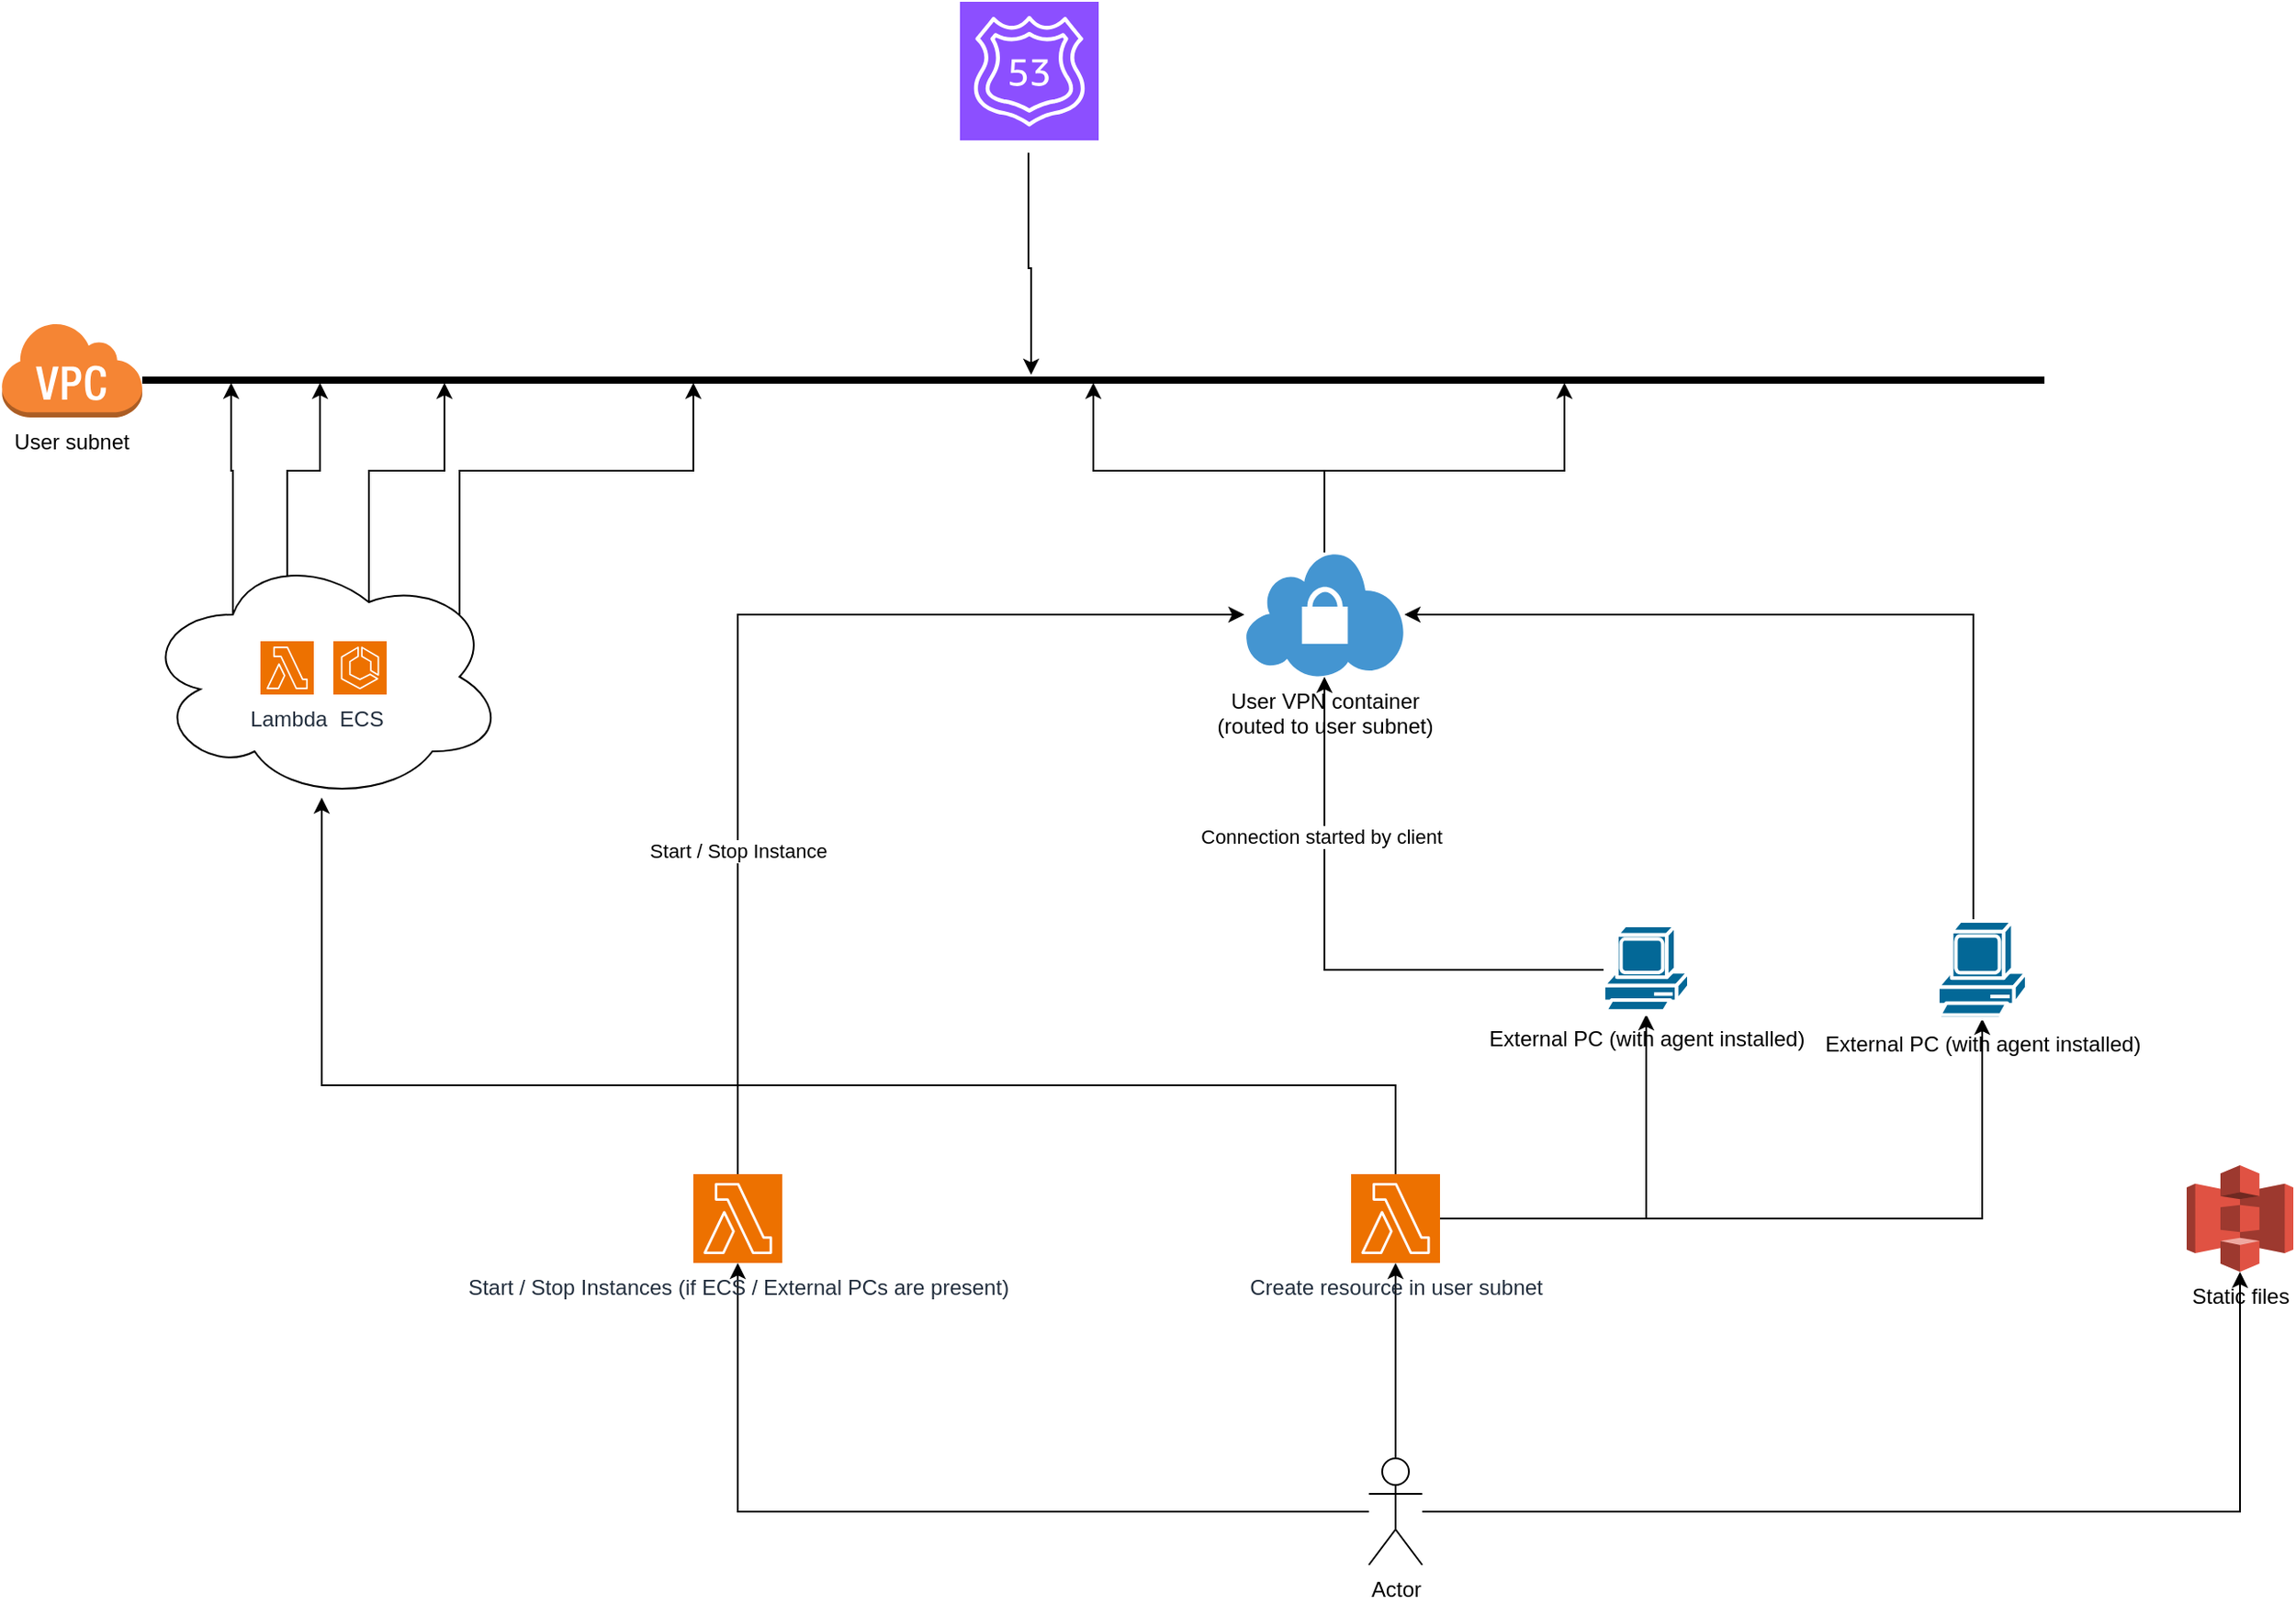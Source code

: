 <mxfile version="22.1.3" type="device">
  <diagram name="Pagina-1" id="v59aUNjNT8_l-Xgh7eBR">
    <mxGraphModel dx="2261" dy="1959" grid="1" gridSize="10" guides="1" tooltips="1" connect="1" arrows="1" fold="1" page="1" pageScale="1" pageWidth="827" pageHeight="1169" math="0" shadow="0">
      <root>
        <mxCell id="0" />
        <mxCell id="1" parent="0" />
        <mxCell id="uJOny6Sq6Ekg-Lk2o-DT-3" style="edgeStyle=orthogonalEdgeStyle;rounded=0;orthogonalLoop=1;jettySize=auto;html=1;" parent="1" source="uJOny6Sq6Ekg-Lk2o-DT-1" target="uJOny6Sq6Ekg-Lk2o-DT-2" edge="1">
          <mxGeometry relative="1" as="geometry" />
        </mxCell>
        <mxCell id="uJOny6Sq6Ekg-Lk2o-DT-5" style="edgeStyle=orthogonalEdgeStyle;rounded=0;orthogonalLoop=1;jettySize=auto;html=1;" parent="1" source="uJOny6Sq6Ekg-Lk2o-DT-1" target="uJOny6Sq6Ekg-Lk2o-DT-4" edge="1">
          <mxGeometry relative="1" as="geometry" />
        </mxCell>
        <mxCell id="uJOny6Sq6Ekg-Lk2o-DT-13" style="edgeStyle=orthogonalEdgeStyle;rounded=0;orthogonalLoop=1;jettySize=auto;html=1;" parent="1" source="uJOny6Sq6Ekg-Lk2o-DT-1" target="uJOny6Sq6Ekg-Lk2o-DT-12" edge="1">
          <mxGeometry relative="1" as="geometry" />
        </mxCell>
        <mxCell id="uJOny6Sq6Ekg-Lk2o-DT-1" value="Actor" style="shape=umlActor;verticalLabelPosition=bottom;verticalAlign=top;html=1;outlineConnect=0;" parent="1" vertex="1">
          <mxGeometry x="580" y="540" width="30" height="60" as="geometry" />
        </mxCell>
        <mxCell id="uJOny6Sq6Ekg-Lk2o-DT-11" style="edgeStyle=orthogonalEdgeStyle;rounded=0;orthogonalLoop=1;jettySize=auto;html=1;" parent="1" source="uJOny6Sq6Ekg-Lk2o-DT-2" target="uJOny6Sq6Ekg-Lk2o-DT-10" edge="1">
          <mxGeometry relative="1" as="geometry" />
        </mxCell>
        <mxCell id="uJOny6Sq6Ekg-Lk2o-DT-16" style="edgeStyle=orthogonalEdgeStyle;rounded=0;orthogonalLoop=1;jettySize=auto;html=1;" parent="1" source="uJOny6Sq6Ekg-Lk2o-DT-2" target="uJOny6Sq6Ekg-Lk2o-DT-15" edge="1">
          <mxGeometry relative="1" as="geometry" />
        </mxCell>
        <mxCell id="uJOny6Sq6Ekg-Lk2o-DT-2" value="Create resource in user subnet" style="sketch=0;points=[[0,0,0],[0.25,0,0],[0.5,0,0],[0.75,0,0],[1,0,0],[0,1,0],[0.25,1,0],[0.5,1,0],[0.75,1,0],[1,1,0],[0,0.25,0],[0,0.5,0],[0,0.75,0],[1,0.25,0],[1,0.5,0],[1,0.75,0]];outlineConnect=0;fontColor=#232F3E;fillColor=#ED7100;strokeColor=#ffffff;dashed=0;verticalLabelPosition=bottom;verticalAlign=top;align=center;html=1;fontSize=12;fontStyle=0;aspect=fixed;shape=mxgraph.aws4.resourceIcon;resIcon=mxgraph.aws4.lambda;" parent="1" vertex="1">
          <mxGeometry x="570" y="380" width="50" height="50" as="geometry" />
        </mxCell>
        <mxCell id="uJOny6Sq6Ekg-Lk2o-DT-4" value="Static files" style="outlineConnect=0;dashed=0;verticalLabelPosition=bottom;verticalAlign=top;align=center;html=1;shape=mxgraph.aws3.s3;fillColor=#E05243;gradientColor=none;" parent="1" vertex="1">
          <mxGeometry x="1040" y="375" width="60" height="60" as="geometry" />
        </mxCell>
        <mxCell id="uJOny6Sq6Ekg-Lk2o-DT-24" style="edgeStyle=orthogonalEdgeStyle;rounded=0;orthogonalLoop=1;jettySize=auto;html=1;exitX=0.25;exitY=0.25;exitDx=0;exitDy=0;exitPerimeter=0;" parent="1" source="uJOny6Sq6Ekg-Lk2o-DT-6" target="uJOny6Sq6Ekg-Lk2o-DT-21" edge="1">
          <mxGeometry relative="1" as="geometry">
            <Array as="points">
              <mxPoint x="-59" y="-16" />
              <mxPoint x="-60" y="-16" />
            </Array>
          </mxGeometry>
        </mxCell>
        <mxCell id="uJOny6Sq6Ekg-Lk2o-DT-25" style="edgeStyle=orthogonalEdgeStyle;rounded=0;orthogonalLoop=1;jettySize=auto;html=1;exitX=0.4;exitY=0.1;exitDx=0;exitDy=0;exitPerimeter=0;" parent="1" source="uJOny6Sq6Ekg-Lk2o-DT-6" target="uJOny6Sq6Ekg-Lk2o-DT-21" edge="1">
          <mxGeometry relative="1" as="geometry">
            <Array as="points">
              <mxPoint x="-28" y="-16" />
              <mxPoint x="-10" y="-16" />
            </Array>
          </mxGeometry>
        </mxCell>
        <mxCell id="uJOny6Sq6Ekg-Lk2o-DT-26" style="edgeStyle=orthogonalEdgeStyle;rounded=0;orthogonalLoop=1;jettySize=auto;html=1;exitX=0.625;exitY=0.2;exitDx=0;exitDy=0;exitPerimeter=0;" parent="1" source="uJOny6Sq6Ekg-Lk2o-DT-6" target="uJOny6Sq6Ekg-Lk2o-DT-21" edge="1">
          <mxGeometry relative="1" as="geometry">
            <Array as="points">
              <mxPoint x="18" y="-16" />
              <mxPoint x="60" y="-16" />
            </Array>
          </mxGeometry>
        </mxCell>
        <mxCell id="uJOny6Sq6Ekg-Lk2o-DT-27" style="edgeStyle=orthogonalEdgeStyle;rounded=0;orthogonalLoop=1;jettySize=auto;html=1;exitX=0.875;exitY=0.5;exitDx=0;exitDy=0;exitPerimeter=0;startArrow=none;startFill=0;" parent="1" source="uJOny6Sq6Ekg-Lk2o-DT-6" target="uJOny6Sq6Ekg-Lk2o-DT-21" edge="1">
          <mxGeometry relative="1" as="geometry">
            <Array as="points">
              <mxPoint x="69" y="-16" />
              <mxPoint x="200" y="-16" />
            </Array>
          </mxGeometry>
        </mxCell>
        <mxCell id="uJOny6Sq6Ekg-Lk2o-DT-6" value="" style="ellipse;shape=cloud;whiteSpace=wrap;html=1;" parent="1" vertex="1">
          <mxGeometry x="-110" y="30" width="204" height="140" as="geometry" />
        </mxCell>
        <mxCell id="uJOny6Sq6Ekg-Lk2o-DT-7" value="Lambda" style="sketch=0;points=[[0,0,0],[0.25,0,0],[0.5,0,0],[0.75,0,0],[1,0,0],[0,1,0],[0.25,1,0],[0.5,1,0],[0.75,1,0],[1,1,0],[0,0.25,0],[0,0.5,0],[0,0.75,0],[1,0.25,0],[1,0.5,0],[1,0.75,0]];outlineConnect=0;fontColor=#232F3E;fillColor=#ED7100;strokeColor=#ffffff;dashed=0;verticalLabelPosition=bottom;verticalAlign=top;align=center;html=1;fontSize=12;fontStyle=0;aspect=fixed;shape=mxgraph.aws4.resourceIcon;resIcon=mxgraph.aws4.lambda;" parent="1" vertex="1">
          <mxGeometry x="-43.5" y="80" width="30" height="30" as="geometry" />
        </mxCell>
        <mxCell id="uJOny6Sq6Ekg-Lk2o-DT-8" value="ECS" style="sketch=0;points=[[0,0,0],[0.25,0,0],[0.5,0,0],[0.75,0,0],[1,0,0],[0,1,0],[0.25,1,0],[0.5,1,0],[0.75,1,0],[1,1,0],[0,0.25,0],[0,0.5,0],[0,0.75,0],[1,0.25,0],[1,0.5,0],[1,0.75,0]];outlineConnect=0;fontColor=#232F3E;fillColor=#ED7100;strokeColor=#ffffff;dashed=0;verticalLabelPosition=bottom;verticalAlign=top;align=center;html=1;fontSize=12;fontStyle=0;aspect=fixed;shape=mxgraph.aws4.resourceIcon;resIcon=mxgraph.aws4.ecs;" parent="1" vertex="1">
          <mxGeometry x="-2.5" y="80" width="30" height="30" as="geometry" />
        </mxCell>
        <mxCell id="uJOny6Sq6Ekg-Lk2o-DT-9" style="edgeStyle=orthogonalEdgeStyle;rounded=0;orthogonalLoop=1;jettySize=auto;html=1;entryX=0.495;entryY=0.986;entryDx=0;entryDy=0;entryPerimeter=0;" parent="1" source="uJOny6Sq6Ekg-Lk2o-DT-2" target="uJOny6Sq6Ekg-Lk2o-DT-6" edge="1">
          <mxGeometry relative="1" as="geometry">
            <Array as="points">
              <mxPoint x="595" y="330" />
              <mxPoint x="-9" y="330" />
            </Array>
          </mxGeometry>
        </mxCell>
        <mxCell id="uJOny6Sq6Ekg-Lk2o-DT-19" style="edgeStyle=orthogonalEdgeStyle;rounded=0;orthogonalLoop=1;jettySize=auto;html=1;" parent="1" source="uJOny6Sq6Ekg-Lk2o-DT-10" target="uJOny6Sq6Ekg-Lk2o-DT-14" edge="1">
          <mxGeometry relative="1" as="geometry" />
        </mxCell>
        <mxCell id="uJOny6Sq6Ekg-Lk2o-DT-31" value="Connection started by client" style="edgeLabel;html=1;align=center;verticalAlign=middle;resizable=0;points=[];" parent="uJOny6Sq6Ekg-Lk2o-DT-19" vertex="1" connectable="0">
          <mxGeometry x="0.441" y="2" relative="1" as="geometry">
            <mxPoint as="offset" />
          </mxGeometry>
        </mxCell>
        <mxCell id="uJOny6Sq6Ekg-Lk2o-DT-10" value="External PC (with agent installed)" style="shape=mxgraph.cisco.computers_and_peripherals.pc;html=1;pointerEvents=1;dashed=0;fillColor=#036897;strokeColor=#ffffff;strokeWidth=2;verticalLabelPosition=bottom;verticalAlign=top;align=center;outlineConnect=0;" parent="1" vertex="1">
          <mxGeometry x="712" y="240" width="48" height="50" as="geometry" />
        </mxCell>
        <mxCell id="uJOny6Sq6Ekg-Lk2o-DT-17" style="edgeStyle=orthogonalEdgeStyle;rounded=0;orthogonalLoop=1;jettySize=auto;html=1;" parent="1" source="uJOny6Sq6Ekg-Lk2o-DT-12" target="uJOny6Sq6Ekg-Lk2o-DT-14" edge="1">
          <mxGeometry relative="1" as="geometry">
            <Array as="points">
              <mxPoint x="225" y="65" />
            </Array>
          </mxGeometry>
        </mxCell>
        <mxCell id="uJOny6Sq6Ekg-Lk2o-DT-18" value="Start / Stop Instance" style="edgeLabel;html=1;align=center;verticalAlign=middle;resizable=0;points=[];" parent="uJOny6Sq6Ekg-Lk2o-DT-17" vertex="1" connectable="0">
          <mxGeometry x="-0.393" relative="1" as="geometry">
            <mxPoint as="offset" />
          </mxGeometry>
        </mxCell>
        <mxCell id="uJOny6Sq6Ekg-Lk2o-DT-12" value="Start / Stop Instances (if ECS / External PCs are present)" style="sketch=0;points=[[0,0,0],[0.25,0,0],[0.5,0,0],[0.75,0,0],[1,0,0],[0,1,0],[0.25,1,0],[0.5,1,0],[0.75,1,0],[1,1,0],[0,0.25,0],[0,0.5,0],[0,0.75,0],[1,0.25,0],[1,0.5,0],[1,0.75,0]];outlineConnect=0;fontColor=#232F3E;fillColor=#ED7100;strokeColor=#ffffff;dashed=0;verticalLabelPosition=bottom;verticalAlign=top;align=center;html=1;fontSize=12;fontStyle=0;aspect=fixed;shape=mxgraph.aws4.resourceIcon;resIcon=mxgraph.aws4.lambda;" parent="1" vertex="1">
          <mxGeometry x="200" y="380" width="50" height="50" as="geometry" />
        </mxCell>
        <mxCell id="uJOny6Sq6Ekg-Lk2o-DT-28" style="edgeStyle=orthogonalEdgeStyle;rounded=0;orthogonalLoop=1;jettySize=auto;html=1;" parent="1" source="uJOny6Sq6Ekg-Lk2o-DT-14" target="uJOny6Sq6Ekg-Lk2o-DT-21" edge="1">
          <mxGeometry relative="1" as="geometry" />
        </mxCell>
        <mxCell id="uJOny6Sq6Ekg-Lk2o-DT-29" style="edgeStyle=orthogonalEdgeStyle;rounded=0;orthogonalLoop=1;jettySize=auto;html=1;" parent="1" source="uJOny6Sq6Ekg-Lk2o-DT-14" target="uJOny6Sq6Ekg-Lk2o-DT-21" edge="1">
          <mxGeometry relative="1" as="geometry">
            <Array as="points">
              <mxPoint x="555" y="-16" />
              <mxPoint x="690" y="-16" />
            </Array>
          </mxGeometry>
        </mxCell>
        <mxCell id="uJOny6Sq6Ekg-Lk2o-DT-14" value="User VPN container&lt;br&gt;(routed to user subnet)" style="shadow=0;dashed=0;html=1;strokeColor=none;fillColor=#4495D1;labelPosition=center;verticalLabelPosition=bottom;verticalAlign=top;align=center;outlineConnect=0;shape=mxgraph.veeam.vpn;" parent="1" vertex="1">
          <mxGeometry x="510" y="30" width="90" height="70" as="geometry" />
        </mxCell>
        <mxCell id="uJOny6Sq6Ekg-Lk2o-DT-20" style="edgeStyle=orthogonalEdgeStyle;rounded=0;orthogonalLoop=1;jettySize=auto;html=1;" parent="1" source="uJOny6Sq6Ekg-Lk2o-DT-15" target="uJOny6Sq6Ekg-Lk2o-DT-14" edge="1">
          <mxGeometry relative="1" as="geometry">
            <Array as="points">
              <mxPoint x="920" y="65" />
            </Array>
          </mxGeometry>
        </mxCell>
        <mxCell id="uJOny6Sq6Ekg-Lk2o-DT-15" value="External PC (with agent installed)" style="shape=mxgraph.cisco.computers_and_peripherals.pc;html=1;pointerEvents=1;dashed=0;fillColor=#036897;strokeColor=#ffffff;strokeWidth=2;verticalLabelPosition=bottom;verticalAlign=top;align=center;outlineConnect=0;" parent="1" vertex="1">
          <mxGeometry x="900" y="237.5" width="50" height="55" as="geometry" />
        </mxCell>
        <mxCell id="uJOny6Sq6Ekg-Lk2o-DT-21" value="" style="line;strokeWidth=4;html=1;perimeter=backbonePerimeter;points=[];outlineConnect=0;" parent="1" vertex="1">
          <mxGeometry x="-110" y="-72" width="1070" height="10" as="geometry" />
        </mxCell>
        <mxCell id="uJOny6Sq6Ekg-Lk2o-DT-22" value="User subnet" style="outlineConnect=0;dashed=0;verticalLabelPosition=bottom;verticalAlign=top;align=center;html=1;shape=mxgraph.aws3.virtual_private_cloud;fillColor=#F58534;gradientColor=none;" parent="1" vertex="1">
          <mxGeometry x="-189.5" y="-100" width="79.5" height="54" as="geometry" />
        </mxCell>
        <mxCell id="uJOny6Sq6Ekg-Lk2o-DT-33" style="edgeStyle=orthogonalEdgeStyle;rounded=0;orthogonalLoop=1;jettySize=auto;html=1;" parent="1" edge="1">
          <mxGeometry relative="1" as="geometry">
            <mxPoint x="388.5" y="-195" as="sourcePoint" />
            <mxPoint x="390" y="-70" as="targetPoint" />
            <Array as="points">
              <mxPoint x="388.5" y="-130" />
              <mxPoint x="389.5" y="-130" />
            </Array>
          </mxGeometry>
        </mxCell>
        <mxCell id="uJOny6Sq6Ekg-Lk2o-DT-32" value="" style="sketch=0;points=[[0,0,0],[0.25,0,0],[0.5,0,0],[0.75,0,0],[1,0,0],[0,1,0],[0.25,1,0],[0.5,1,0],[0.75,1,0],[1,1,0],[0,0.25,0],[0,0.5,0],[0,0.75,0],[1,0.25,0],[1,0.5,0],[1,0.75,0]];outlineConnect=0;fontColor=#232F3E;fillColor=#8C4FFF;strokeColor=#ffffff;dashed=0;verticalLabelPosition=bottom;verticalAlign=top;align=center;html=1;fontSize=12;fontStyle=0;aspect=fixed;shape=mxgraph.aws4.resourceIcon;resIcon=mxgraph.aws4.route_53;" parent="1" vertex="1">
          <mxGeometry x="350" y="-280" width="78" height="78" as="geometry" />
        </mxCell>
      </root>
    </mxGraphModel>
  </diagram>
</mxfile>
